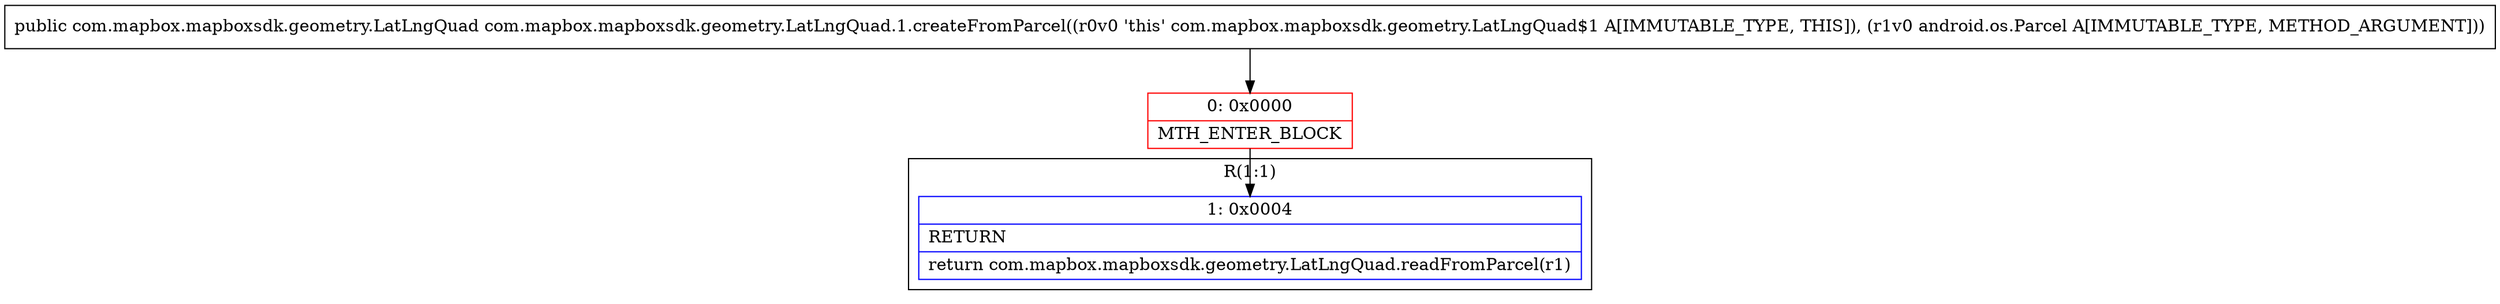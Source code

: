 digraph "CFG forcom.mapbox.mapboxsdk.geometry.LatLngQuad.1.createFromParcel(Landroid\/os\/Parcel;)Lcom\/mapbox\/mapboxsdk\/geometry\/LatLngQuad;" {
subgraph cluster_Region_413285570 {
label = "R(1:1)";
node [shape=record,color=blue];
Node_1 [shape=record,label="{1\:\ 0x0004|RETURN\l|return com.mapbox.mapboxsdk.geometry.LatLngQuad.readFromParcel(r1)\l}"];
}
Node_0 [shape=record,color=red,label="{0\:\ 0x0000|MTH_ENTER_BLOCK\l}"];
MethodNode[shape=record,label="{public com.mapbox.mapboxsdk.geometry.LatLngQuad com.mapbox.mapboxsdk.geometry.LatLngQuad.1.createFromParcel((r0v0 'this' com.mapbox.mapboxsdk.geometry.LatLngQuad$1 A[IMMUTABLE_TYPE, THIS]), (r1v0 android.os.Parcel A[IMMUTABLE_TYPE, METHOD_ARGUMENT])) }"];
MethodNode -> Node_0;
Node_0 -> Node_1;
}

